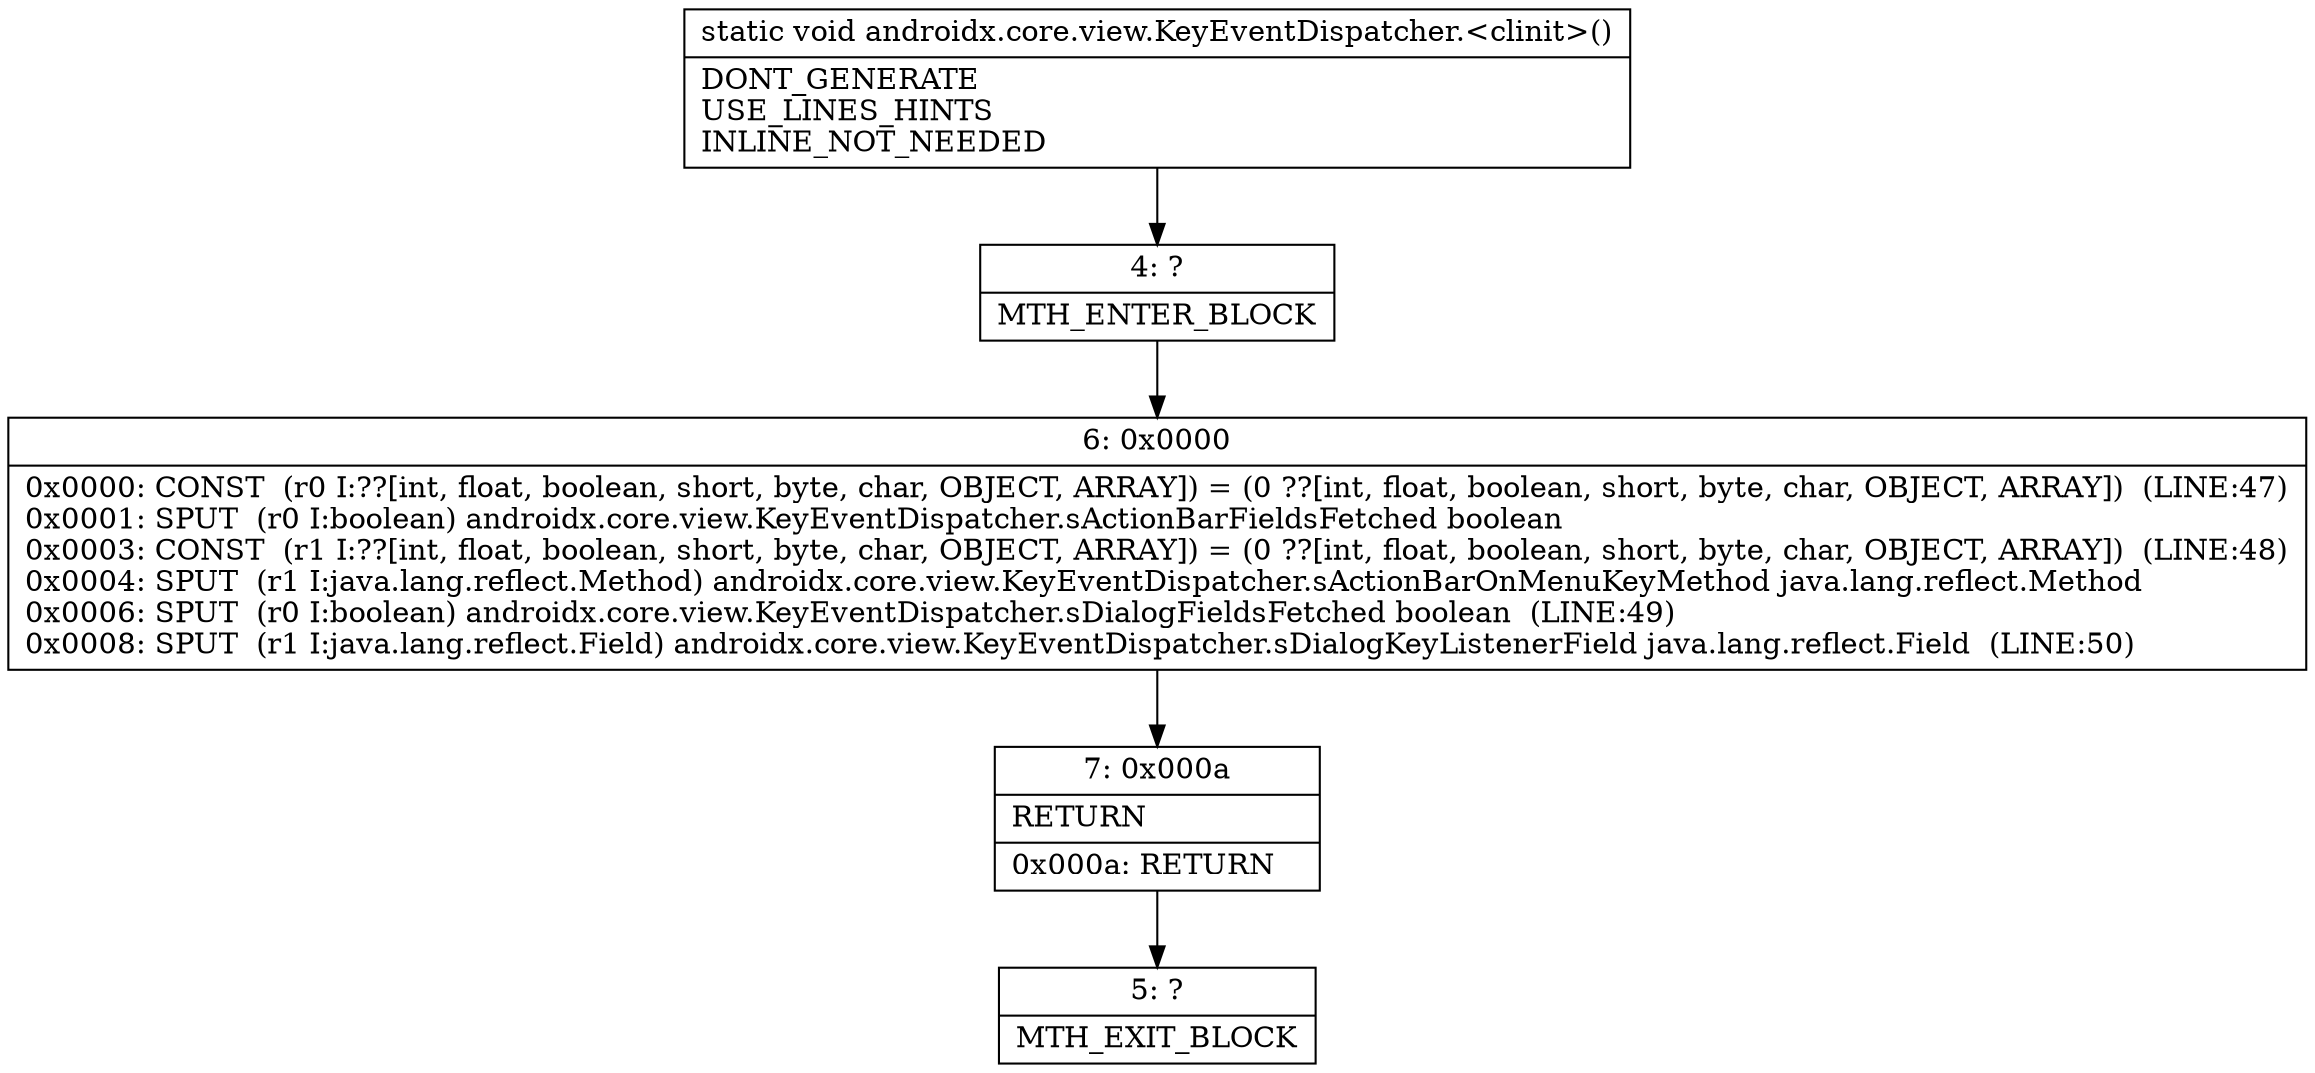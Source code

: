 digraph "CFG forandroidx.core.view.KeyEventDispatcher.\<clinit\>()V" {
Node_4 [shape=record,label="{4\:\ ?|MTH_ENTER_BLOCK\l}"];
Node_6 [shape=record,label="{6\:\ 0x0000|0x0000: CONST  (r0 I:??[int, float, boolean, short, byte, char, OBJECT, ARRAY]) = (0 ??[int, float, boolean, short, byte, char, OBJECT, ARRAY])  (LINE:47)\l0x0001: SPUT  (r0 I:boolean) androidx.core.view.KeyEventDispatcher.sActionBarFieldsFetched boolean \l0x0003: CONST  (r1 I:??[int, float, boolean, short, byte, char, OBJECT, ARRAY]) = (0 ??[int, float, boolean, short, byte, char, OBJECT, ARRAY])  (LINE:48)\l0x0004: SPUT  (r1 I:java.lang.reflect.Method) androidx.core.view.KeyEventDispatcher.sActionBarOnMenuKeyMethod java.lang.reflect.Method \l0x0006: SPUT  (r0 I:boolean) androidx.core.view.KeyEventDispatcher.sDialogFieldsFetched boolean  (LINE:49)\l0x0008: SPUT  (r1 I:java.lang.reflect.Field) androidx.core.view.KeyEventDispatcher.sDialogKeyListenerField java.lang.reflect.Field  (LINE:50)\l}"];
Node_7 [shape=record,label="{7\:\ 0x000a|RETURN\l|0x000a: RETURN   \l}"];
Node_5 [shape=record,label="{5\:\ ?|MTH_EXIT_BLOCK\l}"];
MethodNode[shape=record,label="{static void androidx.core.view.KeyEventDispatcher.\<clinit\>()  | DONT_GENERATE\lUSE_LINES_HINTS\lINLINE_NOT_NEEDED\l}"];
MethodNode -> Node_4;Node_4 -> Node_6;
Node_6 -> Node_7;
Node_7 -> Node_5;
}


